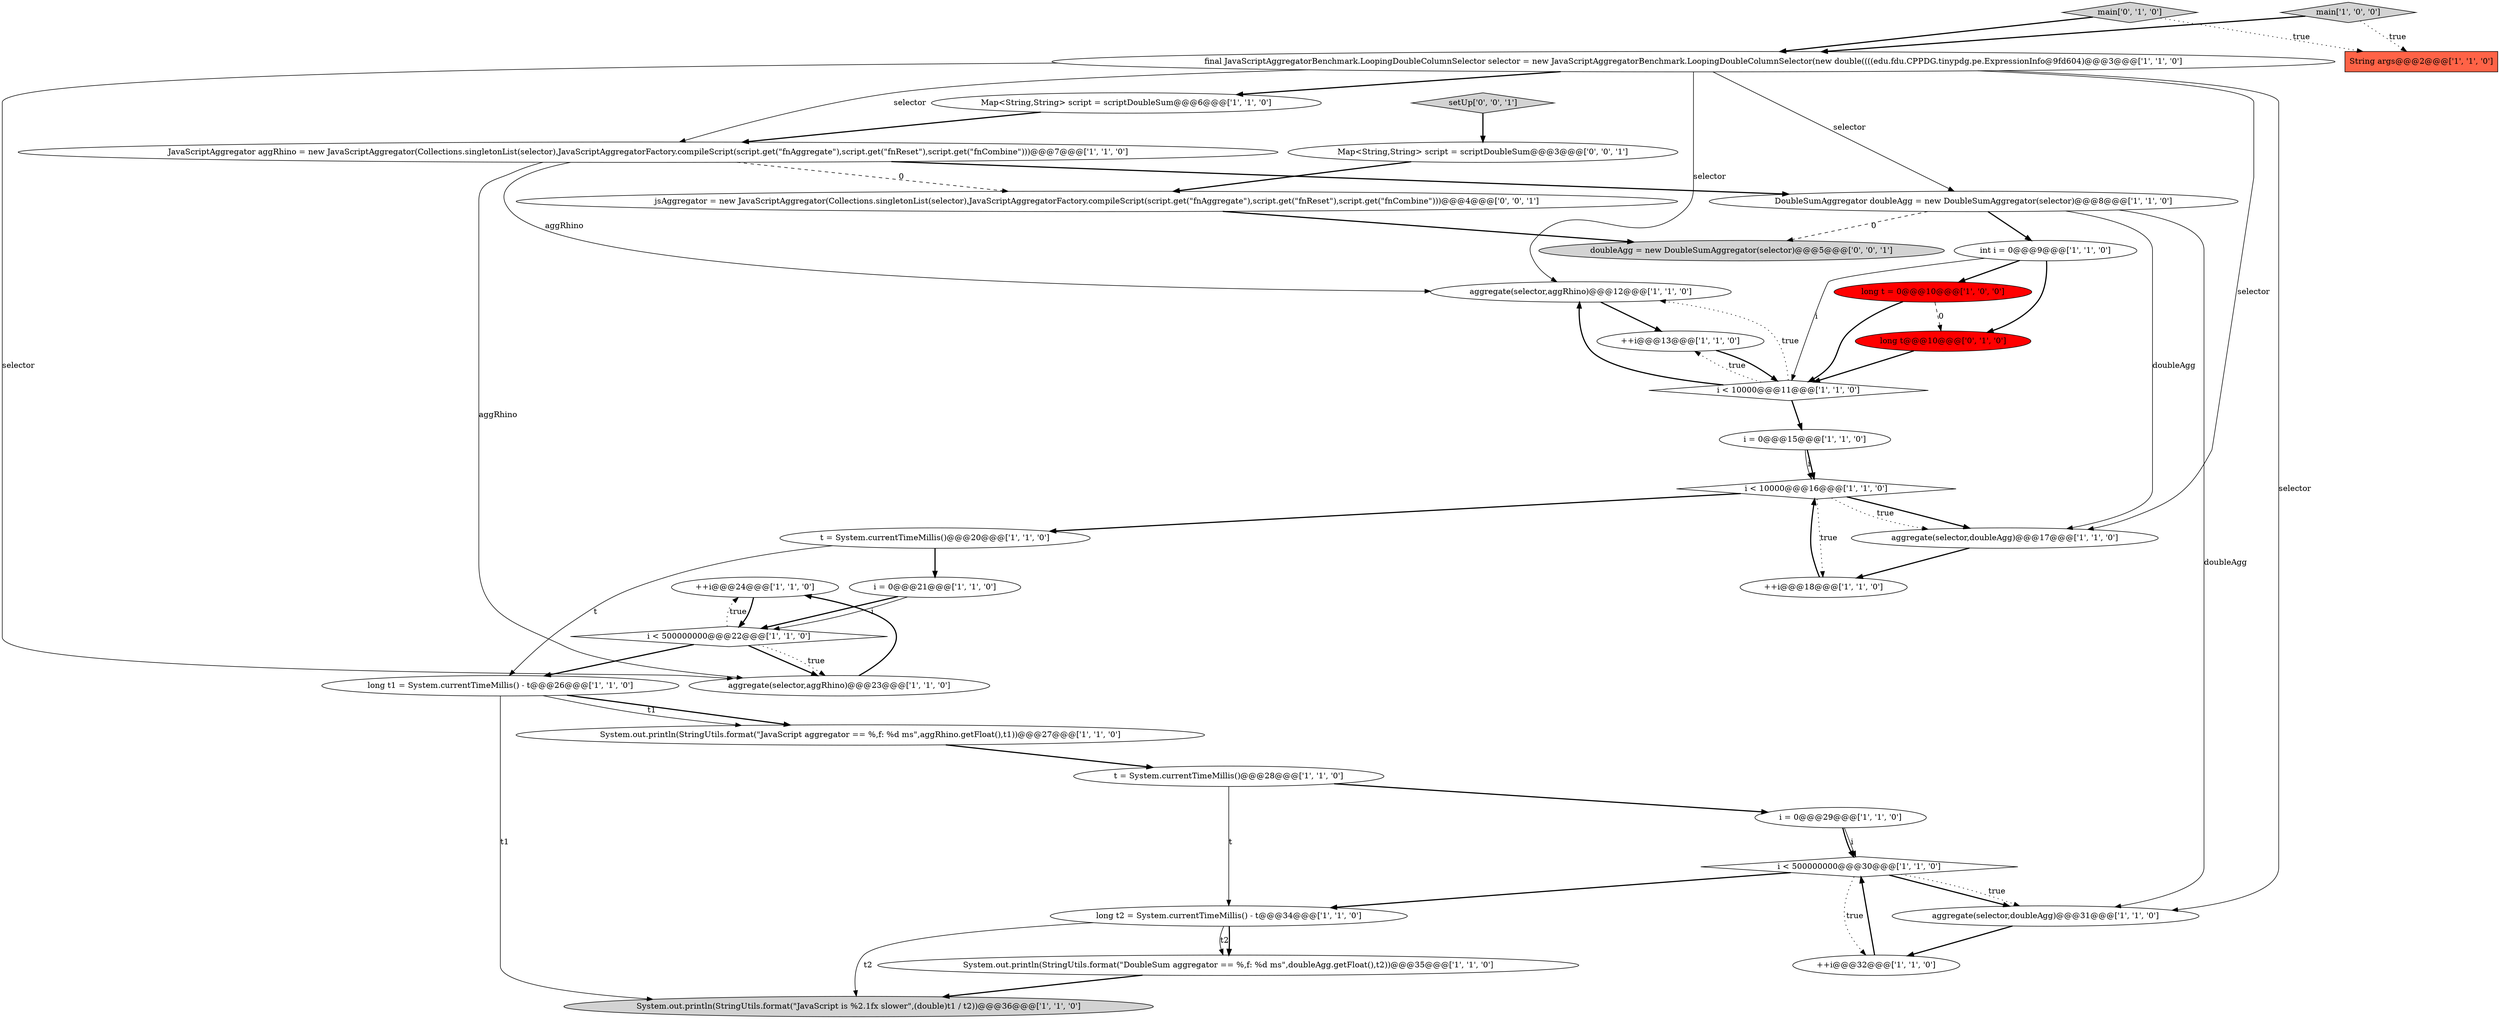 digraph {
27 [style = filled, label = "++i@@@24@@@['1', '1', '0']", fillcolor = white, shape = ellipse image = "AAA0AAABBB1BBB"];
28 [style = filled, label = "i = 0@@@15@@@['1', '1', '0']", fillcolor = white, shape = ellipse image = "AAA0AAABBB1BBB"];
33 [style = filled, label = "Map<String,String> script = scriptDoubleSum@@@3@@@['0', '0', '1']", fillcolor = white, shape = ellipse image = "AAA0AAABBB3BBB"];
14 [style = filled, label = "int i = 0@@@9@@@['1', '1', '0']", fillcolor = white, shape = ellipse image = "AAA0AAABBB1BBB"];
23 [style = filled, label = "aggregate(selector,aggRhino)@@@12@@@['1', '1', '0']", fillcolor = white, shape = ellipse image = "AAA0AAABBB1BBB"];
34 [style = filled, label = "setUp['0', '0', '1']", fillcolor = lightgray, shape = diamond image = "AAA0AAABBB3BBB"];
22 [style = filled, label = "System.out.println(StringUtils.format(\"JavaScript aggregator == %,f: %d ms\",aggRhino.getFloat(),t1))@@@27@@@['1', '1', '0']", fillcolor = white, shape = ellipse image = "AAA0AAABBB1BBB"];
10 [style = filled, label = "String args@@@2@@@['1', '1', '0']", fillcolor = tomato, shape = box image = "AAA0AAABBB1BBB"];
32 [style = filled, label = "doubleAgg = new DoubleSumAggregator(selector)@@@5@@@['0', '0', '1']", fillcolor = lightgray, shape = ellipse image = "AAA0AAABBB3BBB"];
25 [style = filled, label = "long t = 0@@@10@@@['1', '0', '0']", fillcolor = red, shape = ellipse image = "AAA1AAABBB1BBB"];
29 [style = filled, label = "i = 0@@@29@@@['1', '1', '0']", fillcolor = white, shape = ellipse image = "AAA0AAABBB1BBB"];
6 [style = filled, label = "Map<String,String> script = scriptDoubleSum@@@6@@@['1', '1', '0']", fillcolor = white, shape = ellipse image = "AAA0AAABBB1BBB"];
30 [style = filled, label = "long t@@@10@@@['0', '1', '0']", fillcolor = red, shape = ellipse image = "AAA1AAABBB2BBB"];
1 [style = filled, label = "i = 0@@@21@@@['1', '1', '0']", fillcolor = white, shape = ellipse image = "AAA0AAABBB1BBB"];
31 [style = filled, label = "main['0', '1', '0']", fillcolor = lightgray, shape = diamond image = "AAA0AAABBB2BBB"];
18 [style = filled, label = "JavaScriptAggregator aggRhino = new JavaScriptAggregator(Collections.singletonList(selector),JavaScriptAggregatorFactory.compileScript(script.get(\"fnAggregate\"),script.get(\"fnReset\"),script.get(\"fnCombine\")))@@@7@@@['1', '1', '0']", fillcolor = white, shape = ellipse image = "AAA0AAABBB1BBB"];
19 [style = filled, label = "System.out.println(StringUtils.format(\"DoubleSum aggregator == %,f: %d ms\",doubleAgg.getFloat(),t2))@@@35@@@['1', '1', '0']", fillcolor = white, shape = ellipse image = "AAA0AAABBB1BBB"];
16 [style = filled, label = "final JavaScriptAggregatorBenchmark.LoopingDoubleColumnSelector selector = new JavaScriptAggregatorBenchmark.LoopingDoubleColumnSelector(new double((((edu.fdu.CPPDG.tinypdg.pe.ExpressionInfo@9fd604)@@@3@@@['1', '1', '0']", fillcolor = white, shape = ellipse image = "AAA0AAABBB1BBB"];
17 [style = filled, label = "aggregate(selector,doubleAgg)@@@17@@@['1', '1', '0']", fillcolor = white, shape = ellipse image = "AAA0AAABBB1BBB"];
4 [style = filled, label = "++i@@@13@@@['1', '1', '0']", fillcolor = white, shape = ellipse image = "AAA0AAABBB1BBB"];
2 [style = filled, label = "aggregate(selector,doubleAgg)@@@31@@@['1', '1', '0']", fillcolor = white, shape = ellipse image = "AAA0AAABBB1BBB"];
21 [style = filled, label = "++i@@@32@@@['1', '1', '0']", fillcolor = white, shape = ellipse image = "AAA0AAABBB1BBB"];
12 [style = filled, label = "main['1', '0', '0']", fillcolor = lightgray, shape = diamond image = "AAA0AAABBB1BBB"];
15 [style = filled, label = "t = System.currentTimeMillis()@@@28@@@['1', '1', '0']", fillcolor = white, shape = ellipse image = "AAA0AAABBB1BBB"];
0 [style = filled, label = "i < 500000000@@@30@@@['1', '1', '0']", fillcolor = white, shape = diamond image = "AAA0AAABBB1BBB"];
13 [style = filled, label = "t = System.currentTimeMillis()@@@20@@@['1', '1', '0']", fillcolor = white, shape = ellipse image = "AAA0AAABBB1BBB"];
26 [style = filled, label = "long t2 = System.currentTimeMillis() - t@@@34@@@['1', '1', '0']", fillcolor = white, shape = ellipse image = "AAA0AAABBB1BBB"];
24 [style = filled, label = "DoubleSumAggregator doubleAgg = new DoubleSumAggregator(selector)@@@8@@@['1', '1', '0']", fillcolor = white, shape = ellipse image = "AAA0AAABBB1BBB"];
9 [style = filled, label = "long t1 = System.currentTimeMillis() - t@@@26@@@['1', '1', '0']", fillcolor = white, shape = ellipse image = "AAA0AAABBB1BBB"];
7 [style = filled, label = "++i@@@18@@@['1', '1', '0']", fillcolor = white, shape = ellipse image = "AAA0AAABBB1BBB"];
8 [style = filled, label = "aggregate(selector,aggRhino)@@@23@@@['1', '1', '0']", fillcolor = white, shape = ellipse image = "AAA0AAABBB1BBB"];
35 [style = filled, label = "jsAggregator = new JavaScriptAggregator(Collections.singletonList(selector),JavaScriptAggregatorFactory.compileScript(script.get(\"fnAggregate\"),script.get(\"fnReset\"),script.get(\"fnCombine\")))@@@4@@@['0', '0', '1']", fillcolor = white, shape = ellipse image = "AAA0AAABBB3BBB"];
3 [style = filled, label = "System.out.println(StringUtils.format(\"JavaScript is %2.1fx slower\",(double)t1 / t2))@@@36@@@['1', '1', '0']", fillcolor = lightgray, shape = ellipse image = "AAA0AAABBB1BBB"];
20 [style = filled, label = "i < 10000@@@16@@@['1', '1', '0']", fillcolor = white, shape = diamond image = "AAA0AAABBB1BBB"];
11 [style = filled, label = "i < 10000@@@11@@@['1', '1', '0']", fillcolor = white, shape = diamond image = "AAA0AAABBB1BBB"];
5 [style = filled, label = "i < 500000000@@@22@@@['1', '1', '0']", fillcolor = white, shape = diamond image = "AAA0AAABBB1BBB"];
1->5 [style = bold, label=""];
9->22 [style = bold, label=""];
11->28 [style = bold, label=""];
5->8 [style = bold, label=""];
9->3 [style = solid, label="t1"];
33->35 [style = bold, label=""];
18->24 [style = bold, label=""];
14->25 [style = bold, label=""];
20->17 [style = bold, label=""];
20->13 [style = bold, label=""];
22->15 [style = bold, label=""];
0->26 [style = bold, label=""];
14->30 [style = bold, label=""];
5->9 [style = bold, label=""];
21->0 [style = bold, label=""];
28->20 [style = solid, label="i"];
28->20 [style = bold, label=""];
31->16 [style = bold, label=""];
16->8 [style = solid, label="selector"];
13->9 [style = solid, label="t"];
20->17 [style = dotted, label="true"];
6->18 [style = bold, label=""];
16->6 [style = bold, label=""];
24->17 [style = solid, label="doubleAgg"];
0->2 [style = bold, label=""];
34->33 [style = bold, label=""];
14->11 [style = solid, label="i"];
29->0 [style = bold, label=""];
1->5 [style = solid, label="i"];
23->4 [style = bold, label=""];
29->0 [style = solid, label="i"];
26->19 [style = solid, label="t2"];
35->32 [style = bold, label=""];
11->23 [style = dotted, label="true"];
0->2 [style = dotted, label="true"];
18->8 [style = solid, label="aggRhino"];
12->16 [style = bold, label=""];
7->20 [style = bold, label=""];
11->4 [style = dotted, label="true"];
20->7 [style = dotted, label="true"];
9->22 [style = solid, label="t1"];
26->19 [style = bold, label=""];
31->10 [style = dotted, label="true"];
18->35 [style = dashed, label="0"];
13->1 [style = bold, label=""];
24->14 [style = bold, label=""];
24->32 [style = dashed, label="0"];
17->7 [style = bold, label=""];
16->23 [style = solid, label="selector"];
30->11 [style = bold, label=""];
16->17 [style = solid, label="selector"];
15->26 [style = solid, label="t"];
0->21 [style = dotted, label="true"];
26->3 [style = solid, label="t2"];
12->10 [style = dotted, label="true"];
25->11 [style = bold, label=""];
2->21 [style = bold, label=""];
25->30 [style = dashed, label="0"];
5->27 [style = dotted, label="true"];
16->24 [style = solid, label="selector"];
27->5 [style = bold, label=""];
16->18 [style = solid, label="selector"];
5->8 [style = dotted, label="true"];
18->23 [style = solid, label="aggRhino"];
4->11 [style = bold, label=""];
16->2 [style = solid, label="selector"];
8->27 [style = bold, label=""];
24->2 [style = solid, label="doubleAgg"];
11->23 [style = bold, label=""];
19->3 [style = bold, label=""];
15->29 [style = bold, label=""];
}
